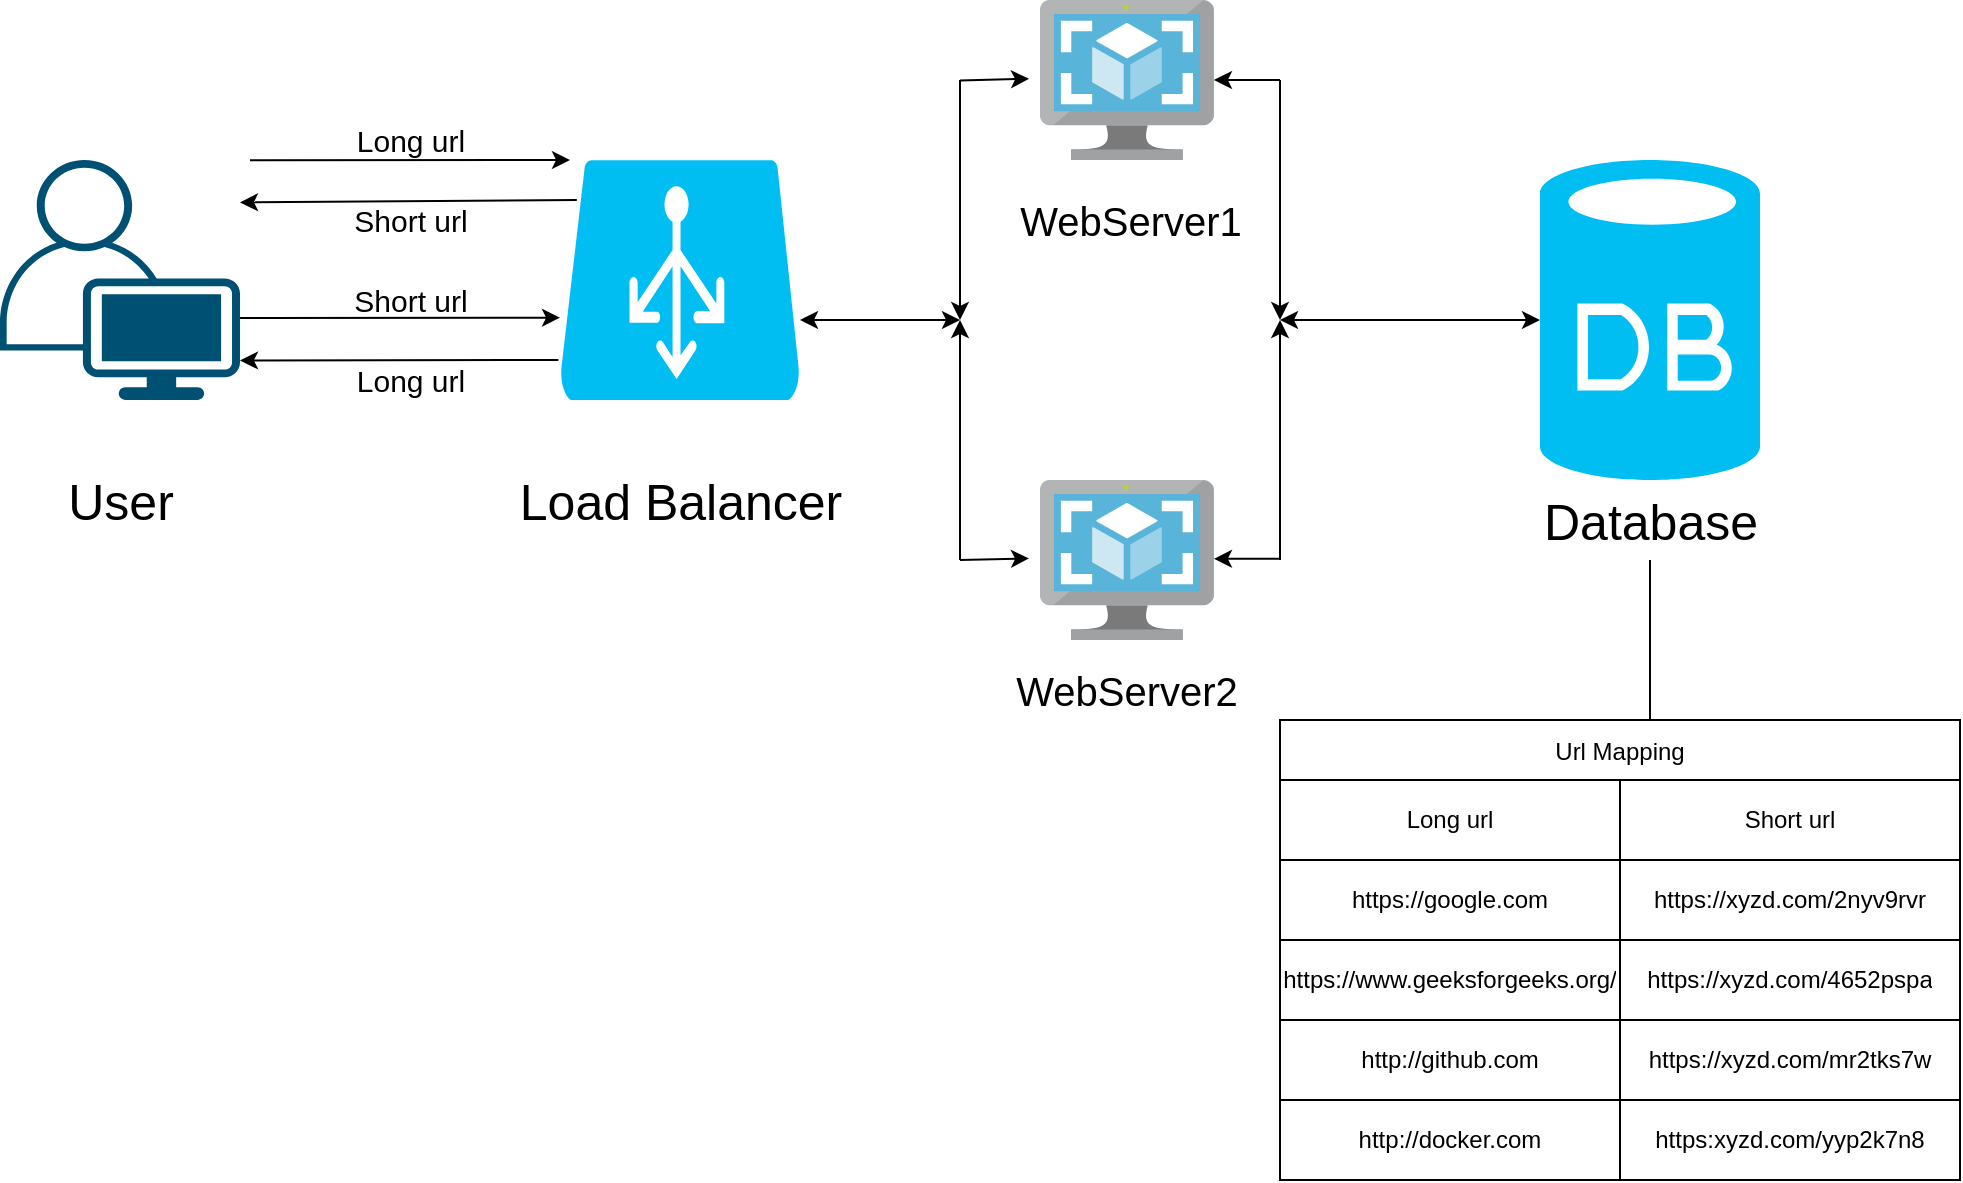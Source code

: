 <mxfile version="16.0.3" type="github">
  <diagram id="y58hwmTlTDgxy_BEqXlD" name="Page-1">
    <mxGraphModel dx="2071" dy="566" grid="1" gridSize="10" guides="1" tooltips="1" connect="1" arrows="1" fold="1" page="1" pageScale="1" pageWidth="850" pageHeight="1100" math="0" shadow="0">
      <root>
        <mxCell id="0" />
        <mxCell id="1" parent="0" />
        <mxCell id="Njl4A7_utGf3pksuTPt6-3" value="" style="points=[[0.35,0,0],[0.98,0.51,0],[1,0.71,0],[0.67,1,0],[0,0.795,0],[0,0.65,0]];verticalLabelPosition=bottom;sketch=0;html=1;verticalAlign=top;aspect=fixed;align=center;pointerEvents=1;shape=mxgraph.cisco19.user;fillColor=#005073;strokeColor=none;" vertex="1" parent="1">
          <mxGeometry x="-160" y="280" width="120" height="120" as="geometry" />
        </mxCell>
        <mxCell id="Njl4A7_utGf3pksuTPt6-4" value="" style="verticalLabelPosition=bottom;html=1;verticalAlign=top;align=center;strokeColor=none;fillColor=#00BEF2;shape=mxgraph.azure.azure_load_balancer;" vertex="1" parent="1">
          <mxGeometry x="120" y="280" width="120" height="120" as="geometry" />
        </mxCell>
        <mxCell id="Njl4A7_utGf3pksuTPt6-8" value="" style="sketch=0;aspect=fixed;html=1;points=[];align=center;image;fontSize=12;image=img/lib/mscae/VM_Images.svg;" vertex="1" parent="1">
          <mxGeometry x="360" y="200" width="86.96" height="80" as="geometry" />
        </mxCell>
        <mxCell id="Njl4A7_utGf3pksuTPt6-11" value="" style="sketch=0;aspect=fixed;html=1;points=[];align=center;image;fontSize=12;image=img/lib/mscae/VM_Images.svg;" vertex="1" parent="1">
          <mxGeometry x="360" y="440" width="86.96" height="80" as="geometry" />
        </mxCell>
        <mxCell id="Njl4A7_utGf3pksuTPt6-13" value="" style="verticalLabelPosition=bottom;html=1;verticalAlign=top;align=center;strokeColor=none;fillColor=#00BEF2;shape=mxgraph.azure.database;" vertex="1" parent="1">
          <mxGeometry x="610" y="280" width="110" height="160" as="geometry" />
        </mxCell>
        <mxCell id="Njl4A7_utGf3pksuTPt6-29" value="" style="endArrow=classic;startArrow=classic;html=1;rounded=0;" edge="1" parent="1">
          <mxGeometry width="50" height="50" relative="1" as="geometry">
            <mxPoint x="240" y="360" as="sourcePoint" />
            <mxPoint x="320" y="360" as="targetPoint" />
          </mxGeometry>
        </mxCell>
        <mxCell id="Njl4A7_utGf3pksuTPt6-31" value="" style="endArrow=classic;html=1;rounded=0;" edge="1" parent="1">
          <mxGeometry width="50" height="50" relative="1" as="geometry">
            <mxPoint x="320" y="480" as="sourcePoint" />
            <mxPoint x="320" y="360" as="targetPoint" />
            <Array as="points" />
          </mxGeometry>
        </mxCell>
        <mxCell id="Njl4A7_utGf3pksuTPt6-32" value="" style="endArrow=classic;html=1;rounded=0;entryX=-0.063;entryY=0.49;entryDx=0;entryDy=0;entryPerimeter=0;" edge="1" parent="1" target="Njl4A7_utGf3pksuTPt6-11">
          <mxGeometry width="50" height="50" relative="1" as="geometry">
            <mxPoint x="320" y="480" as="sourcePoint" />
            <mxPoint x="370" y="430" as="targetPoint" />
          </mxGeometry>
        </mxCell>
        <mxCell id="Njl4A7_utGf3pksuTPt6-33" value="" style="endArrow=classic;html=1;rounded=0;" edge="1" parent="1">
          <mxGeometry width="50" height="50" relative="1" as="geometry">
            <mxPoint x="320" y="240" as="sourcePoint" />
            <mxPoint x="320" y="360" as="targetPoint" />
            <Array as="points">
              <mxPoint x="320" y="320" />
            </Array>
          </mxGeometry>
        </mxCell>
        <mxCell id="Njl4A7_utGf3pksuTPt6-34" value="" style="endArrow=classic;html=1;rounded=0;entryX=-0.063;entryY=0.49;entryDx=0;entryDy=0;entryPerimeter=0;" edge="1" parent="1">
          <mxGeometry width="50" height="50" relative="1" as="geometry">
            <mxPoint x="320" y="240.21" as="sourcePoint" />
            <mxPoint x="354.522" y="239.41" as="targetPoint" />
          </mxGeometry>
        </mxCell>
        <mxCell id="Njl4A7_utGf3pksuTPt6-36" value="" style="endArrow=classic;html=1;rounded=0;" edge="1" parent="1">
          <mxGeometry width="50" height="50" relative="1" as="geometry">
            <mxPoint x="480" y="240" as="sourcePoint" />
            <mxPoint x="446.96" y="240" as="targetPoint" />
            <Array as="points" />
          </mxGeometry>
        </mxCell>
        <mxCell id="Njl4A7_utGf3pksuTPt6-37" value="" style="endArrow=classic;html=1;rounded=0;" edge="1" parent="1">
          <mxGeometry width="50" height="50" relative="1" as="geometry">
            <mxPoint x="480" y="479.41" as="sourcePoint" />
            <mxPoint x="446.96" y="479.41" as="targetPoint" />
            <Array as="points" />
          </mxGeometry>
        </mxCell>
        <mxCell id="Njl4A7_utGf3pksuTPt6-39" value="" style="endArrow=classic;startArrow=classic;html=1;rounded=0;entryX=0;entryY=0.5;entryDx=0;entryDy=0;entryPerimeter=0;" edge="1" parent="1" target="Njl4A7_utGf3pksuTPt6-13">
          <mxGeometry width="50" height="50" relative="1" as="geometry">
            <mxPoint x="480" y="360" as="sourcePoint" />
            <mxPoint x="560" y="360" as="targetPoint" />
          </mxGeometry>
        </mxCell>
        <mxCell id="Njl4A7_utGf3pksuTPt6-40" value="" style="endArrow=classic;html=1;rounded=0;" edge="1" parent="1">
          <mxGeometry width="50" height="50" relative="1" as="geometry">
            <mxPoint x="480" y="480" as="sourcePoint" />
            <mxPoint x="480" y="360" as="targetPoint" />
          </mxGeometry>
        </mxCell>
        <mxCell id="Njl4A7_utGf3pksuTPt6-41" value="" style="endArrow=classic;html=1;rounded=0;" edge="1" parent="1">
          <mxGeometry width="50" height="50" relative="1" as="geometry">
            <mxPoint x="480" y="240" as="sourcePoint" />
            <mxPoint x="480" y="360" as="targetPoint" />
          </mxGeometry>
        </mxCell>
        <mxCell id="Njl4A7_utGf3pksuTPt6-43" value="" style="endArrow=none;html=1;rounded=0;entryX=0.5;entryY=1;entryDx=0;entryDy=0;entryPerimeter=0;startArrow=none;" edge="1" parent="1" source="Njl4A7_utGf3pksuTPt6-102" target="Njl4A7_utGf3pksuTPt6-13">
          <mxGeometry width="50" height="50" relative="1" as="geometry">
            <mxPoint x="600" y="560" as="sourcePoint" />
            <mxPoint x="590" y="390" as="targetPoint" />
            <Array as="points" />
          </mxGeometry>
        </mxCell>
        <mxCell id="Njl4A7_utGf3pksuTPt6-81" value="Url Mapping" style="shape=table;startSize=30;container=1;collapsible=0;childLayout=tableLayout;" vertex="1" parent="1">
          <mxGeometry x="480" y="560" width="340" height="230" as="geometry" />
        </mxCell>
        <mxCell id="Njl4A7_utGf3pksuTPt6-82" value="" style="shape=partialRectangle;collapsible=0;dropTarget=0;fillColor=none;top=0;left=0;bottom=0;right=0;points=[[0,0.5],[1,0.5]];portConstraint=eastwest;" vertex="1" parent="Njl4A7_utGf3pksuTPt6-81">
          <mxGeometry y="30" width="340" height="40" as="geometry" />
        </mxCell>
        <mxCell id="Njl4A7_utGf3pksuTPt6-83" value="Long url" style="shape=partialRectangle;html=1;whiteSpace=wrap;connectable=0;overflow=hidden;fillColor=none;top=0;left=0;bottom=0;right=0;pointerEvents=1;" vertex="1" parent="Njl4A7_utGf3pksuTPt6-82">
          <mxGeometry width="170" height="40" as="geometry">
            <mxRectangle width="170" height="40" as="alternateBounds" />
          </mxGeometry>
        </mxCell>
        <mxCell id="Njl4A7_utGf3pksuTPt6-84" value="Short url" style="shape=partialRectangle;html=1;whiteSpace=wrap;connectable=0;overflow=hidden;fillColor=none;top=0;left=0;bottom=0;right=0;pointerEvents=1;" vertex="1" parent="Njl4A7_utGf3pksuTPt6-82">
          <mxGeometry x="170" width="170" height="40" as="geometry">
            <mxRectangle width="170" height="40" as="alternateBounds" />
          </mxGeometry>
        </mxCell>
        <mxCell id="Njl4A7_utGf3pksuTPt6-85" value="" style="shape=partialRectangle;collapsible=0;dropTarget=0;fillColor=none;top=0;left=0;bottom=0;right=0;points=[[0,0.5],[1,0.5]];portConstraint=eastwest;" vertex="1" parent="Njl4A7_utGf3pksuTPt6-81">
          <mxGeometry y="70" width="340" height="40" as="geometry" />
        </mxCell>
        <mxCell id="Njl4A7_utGf3pksuTPt6-86" value="https://google.com" style="shape=partialRectangle;html=1;whiteSpace=wrap;connectable=0;overflow=hidden;fillColor=none;top=0;left=0;bottom=0;right=0;pointerEvents=1;" vertex="1" parent="Njl4A7_utGf3pksuTPt6-85">
          <mxGeometry width="170" height="40" as="geometry">
            <mxRectangle width="170" height="40" as="alternateBounds" />
          </mxGeometry>
        </mxCell>
        <UserObject label="https://xyzd.com/2nyv9rvr" link="https://tinyurl.com/2nyv9rvr" id="Njl4A7_utGf3pksuTPt6-87">
          <mxCell style="shape=partialRectangle;html=1;whiteSpace=wrap;connectable=0;overflow=hidden;fillColor=none;top=0;left=0;bottom=0;right=0;pointerEvents=1;" vertex="1" parent="Njl4A7_utGf3pksuTPt6-85">
            <mxGeometry x="170" width="170" height="40" as="geometry">
              <mxRectangle width="170" height="40" as="alternateBounds" />
            </mxGeometry>
          </mxCell>
        </UserObject>
        <mxCell id="Njl4A7_utGf3pksuTPt6-88" value="" style="shape=partialRectangle;collapsible=0;dropTarget=0;fillColor=none;top=0;left=0;bottom=0;right=0;points=[[0,0.5],[1,0.5]];portConstraint=eastwest;" vertex="1" parent="Njl4A7_utGf3pksuTPt6-81">
          <mxGeometry y="110" width="340" height="40" as="geometry" />
        </mxCell>
        <UserObject label="https://www.geeksforgeeks.org/" link="https://www.geeksforgeeks.org/" id="Njl4A7_utGf3pksuTPt6-89">
          <mxCell style="shape=partialRectangle;html=1;whiteSpace=wrap;connectable=0;overflow=hidden;fillColor=none;top=0;left=0;bottom=0;right=0;pointerEvents=1;" vertex="1" parent="Njl4A7_utGf3pksuTPt6-88">
            <mxGeometry width="170" height="40" as="geometry">
              <mxRectangle width="170" height="40" as="alternateBounds" />
            </mxGeometry>
          </mxCell>
        </UserObject>
        <UserObject label="https://xyzd.com/4652pspa" link="https://tinyurl.com/4652pspa" id="Njl4A7_utGf3pksuTPt6-90">
          <mxCell style="shape=partialRectangle;html=1;whiteSpace=wrap;connectable=0;overflow=hidden;fillColor=none;top=0;left=0;bottom=0;right=0;pointerEvents=1;" vertex="1" parent="Njl4A7_utGf3pksuTPt6-88">
            <mxGeometry x="170" width="170" height="40" as="geometry">
              <mxRectangle width="170" height="40" as="alternateBounds" />
            </mxGeometry>
          </mxCell>
        </UserObject>
        <mxCell id="Njl4A7_utGf3pksuTPt6-91" value="" style="shape=partialRectangle;collapsible=0;dropTarget=0;fillColor=none;top=0;left=0;bottom=0;right=0;points=[[0,0.5],[1,0.5]];portConstraint=eastwest;" vertex="1" parent="Njl4A7_utGf3pksuTPt6-81">
          <mxGeometry y="150" width="340" height="40" as="geometry" />
        </mxCell>
        <mxCell id="Njl4A7_utGf3pksuTPt6-92" value="http://github.com" style="shape=partialRectangle;html=1;whiteSpace=wrap;connectable=0;overflow=hidden;fillColor=none;top=0;left=0;bottom=0;right=0;pointerEvents=1;" vertex="1" parent="Njl4A7_utGf3pksuTPt6-91">
          <mxGeometry width="170" height="40" as="geometry">
            <mxRectangle width="170" height="40" as="alternateBounds" />
          </mxGeometry>
        </mxCell>
        <UserObject label="https://xyzd.com/mr2tks7w" link="https://tinyurl.com/mr2tks7w" id="Njl4A7_utGf3pksuTPt6-93">
          <mxCell style="shape=partialRectangle;html=1;whiteSpace=wrap;connectable=0;overflow=hidden;fillColor=none;top=0;left=0;bottom=0;right=0;pointerEvents=1;" vertex="1" parent="Njl4A7_utGf3pksuTPt6-91">
            <mxGeometry x="170" width="170" height="40" as="geometry">
              <mxRectangle width="170" height="40" as="alternateBounds" />
            </mxGeometry>
          </mxCell>
        </UserObject>
        <mxCell id="Njl4A7_utGf3pksuTPt6-94" value="" style="shape=partialRectangle;collapsible=0;dropTarget=0;fillColor=none;top=0;left=0;bottom=0;right=0;points=[[0,0.5],[1,0.5]];portConstraint=eastwest;" vertex="1" parent="Njl4A7_utGf3pksuTPt6-81">
          <mxGeometry y="190" width="340" height="40" as="geometry" />
        </mxCell>
        <mxCell id="Njl4A7_utGf3pksuTPt6-95" value="http://docker.com" style="shape=partialRectangle;html=1;whiteSpace=wrap;connectable=0;overflow=hidden;fillColor=none;top=0;left=0;bottom=0;right=0;pointerEvents=1;" vertex="1" parent="Njl4A7_utGf3pksuTPt6-94">
          <mxGeometry width="170" height="40" as="geometry">
            <mxRectangle width="170" height="40" as="alternateBounds" />
          </mxGeometry>
        </mxCell>
        <UserObject label="https:xyzd.com/yyp2k7n8" link="https://tinyurl.com/yyp2k7n8" id="Njl4A7_utGf3pksuTPt6-96">
          <mxCell style="shape=partialRectangle;html=1;whiteSpace=wrap;connectable=0;overflow=hidden;fillColor=none;top=0;left=0;bottom=0;right=0;pointerEvents=1;" vertex="1" parent="Njl4A7_utGf3pksuTPt6-94">
            <mxGeometry x="170" width="170" height="40" as="geometry">
              <mxRectangle width="170" height="40" as="alternateBounds" />
            </mxGeometry>
          </mxCell>
        </UserObject>
        <mxCell id="Njl4A7_utGf3pksuTPt6-98" value="&lt;span style=&quot;font-size: 25px&quot;&gt;User&lt;/span&gt;" style="text;html=1;align=center;verticalAlign=middle;resizable=0;points=[];autosize=1;strokeColor=none;fillColor=none;" vertex="1" parent="1">
          <mxGeometry x="-135" y="440" width="70" height="20" as="geometry" />
        </mxCell>
        <mxCell id="Njl4A7_utGf3pksuTPt6-99" value="Load Balancer" style="text;html=1;align=center;verticalAlign=middle;resizable=0;points=[];autosize=1;strokeColor=none;fillColor=none;fontSize=25;" vertex="1" parent="1">
          <mxGeometry x="90" y="430" width="180" height="40" as="geometry" />
        </mxCell>
        <mxCell id="Njl4A7_utGf3pksuTPt6-100" value="WebServer1" style="text;html=1;align=center;verticalAlign=middle;resizable=0;points=[];autosize=1;strokeColor=none;fillColor=none;fontSize=20;" vertex="1" parent="1">
          <mxGeometry x="340" y="295" width="130" height="30" as="geometry" />
        </mxCell>
        <mxCell id="Njl4A7_utGf3pksuTPt6-101" value="WebServer2" style="text;html=1;align=center;verticalAlign=middle;resizable=0;points=[];autosize=1;strokeColor=none;fillColor=none;fontSize=20;" vertex="1" parent="1">
          <mxGeometry x="338.48" y="530" width="130" height="30" as="geometry" />
        </mxCell>
        <mxCell id="Njl4A7_utGf3pksuTPt6-102" value="Database" style="text;html=1;align=center;verticalAlign=middle;resizable=0;points=[];autosize=1;strokeColor=none;fillColor=none;fontSize=25;" vertex="1" parent="1">
          <mxGeometry x="605" y="440" width="120" height="40" as="geometry" />
        </mxCell>
        <mxCell id="Njl4A7_utGf3pksuTPt6-109" value="" style="endArrow=none;html=1;rounded=0;entryX=0.5;entryY=1;entryDx=0;entryDy=0;entryPerimeter=0;" edge="1" parent="1" target="Njl4A7_utGf3pksuTPt6-102">
          <mxGeometry width="50" height="50" relative="1" as="geometry">
            <mxPoint x="665" y="560" as="sourcePoint" />
            <mxPoint x="650" y="400" as="targetPoint" />
            <Array as="points" />
          </mxGeometry>
        </mxCell>
        <mxCell id="Njl4A7_utGf3pksuTPt6-116" value="Long url" style="text;html=1;align=center;verticalAlign=middle;resizable=0;points=[];autosize=1;strokeColor=none;fillColor=none;fontSize=15;" vertex="1" parent="1">
          <mxGeometry x="10" y="260" width="70" height="20" as="geometry" />
        </mxCell>
        <mxCell id="Njl4A7_utGf3pksuTPt6-118" value="Short url" style="text;html=1;align=center;verticalAlign=middle;resizable=0;points=[];autosize=1;strokeColor=none;fillColor=none;fontSize=15;" vertex="1" parent="1">
          <mxGeometry x="10" y="300" width="70" height="20" as="geometry" />
        </mxCell>
        <mxCell id="Njl4A7_utGf3pksuTPt6-119" value="Short url" style="text;html=1;align=center;verticalAlign=middle;resizable=0;points=[];autosize=1;strokeColor=none;fillColor=none;fontSize=15;" vertex="1" parent="1">
          <mxGeometry x="10" y="340" width="70" height="20" as="geometry" />
        </mxCell>
        <mxCell id="Njl4A7_utGf3pksuTPt6-120" value="Long url" style="text;html=1;align=center;verticalAlign=middle;resizable=0;points=[];autosize=1;strokeColor=none;fillColor=none;fontSize=15;" vertex="1" parent="1">
          <mxGeometry x="10" y="380" width="70" height="20" as="geometry" />
        </mxCell>
        <mxCell id="Njl4A7_utGf3pksuTPt6-121" value="" style="endArrow=classic;html=1;rounded=0;fontSize=15;" edge="1" parent="1">
          <mxGeometry width="50" height="50" relative="1" as="geometry">
            <mxPoint x="-35" y="280.18" as="sourcePoint" />
            <mxPoint x="125" y="280" as="targetPoint" />
          </mxGeometry>
        </mxCell>
        <mxCell id="Njl4A7_utGf3pksuTPt6-124" value="" style="endArrow=classic;html=1;rounded=0;fontSize=15;" edge="1" parent="1">
          <mxGeometry width="50" height="50" relative="1" as="geometry">
            <mxPoint x="-40" y="359" as="sourcePoint" />
            <mxPoint x="120" y="358.82" as="targetPoint" />
          </mxGeometry>
        </mxCell>
        <mxCell id="Njl4A7_utGf3pksuTPt6-140" value="" style="endArrow=classic;html=1;rounded=0;fontSize=15;entryX=0.98;entryY=0.51;entryDx=0;entryDy=0;entryPerimeter=0;exitX=0.05;exitY=0.5;exitDx=0;exitDy=0;exitPerimeter=0;" edge="1" parent="1">
          <mxGeometry width="50" height="50" relative="1" as="geometry">
            <mxPoint x="128.4" y="300.0" as="sourcePoint" />
            <mxPoint x="-40.0" y="301.2" as="targetPoint" />
          </mxGeometry>
        </mxCell>
        <mxCell id="Njl4A7_utGf3pksuTPt6-141" value="" style="endArrow=classic;html=1;rounded=0;fontSize=15;entryX=0.98;entryY=0.51;entryDx=0;entryDy=0;entryPerimeter=0;" edge="1" parent="1">
          <mxGeometry width="50" height="50" relative="1" as="geometry">
            <mxPoint x="119.2" y="380" as="sourcePoint" />
            <mxPoint x="-40.0" y="380.2" as="targetPoint" />
          </mxGeometry>
        </mxCell>
      </root>
    </mxGraphModel>
  </diagram>
</mxfile>
